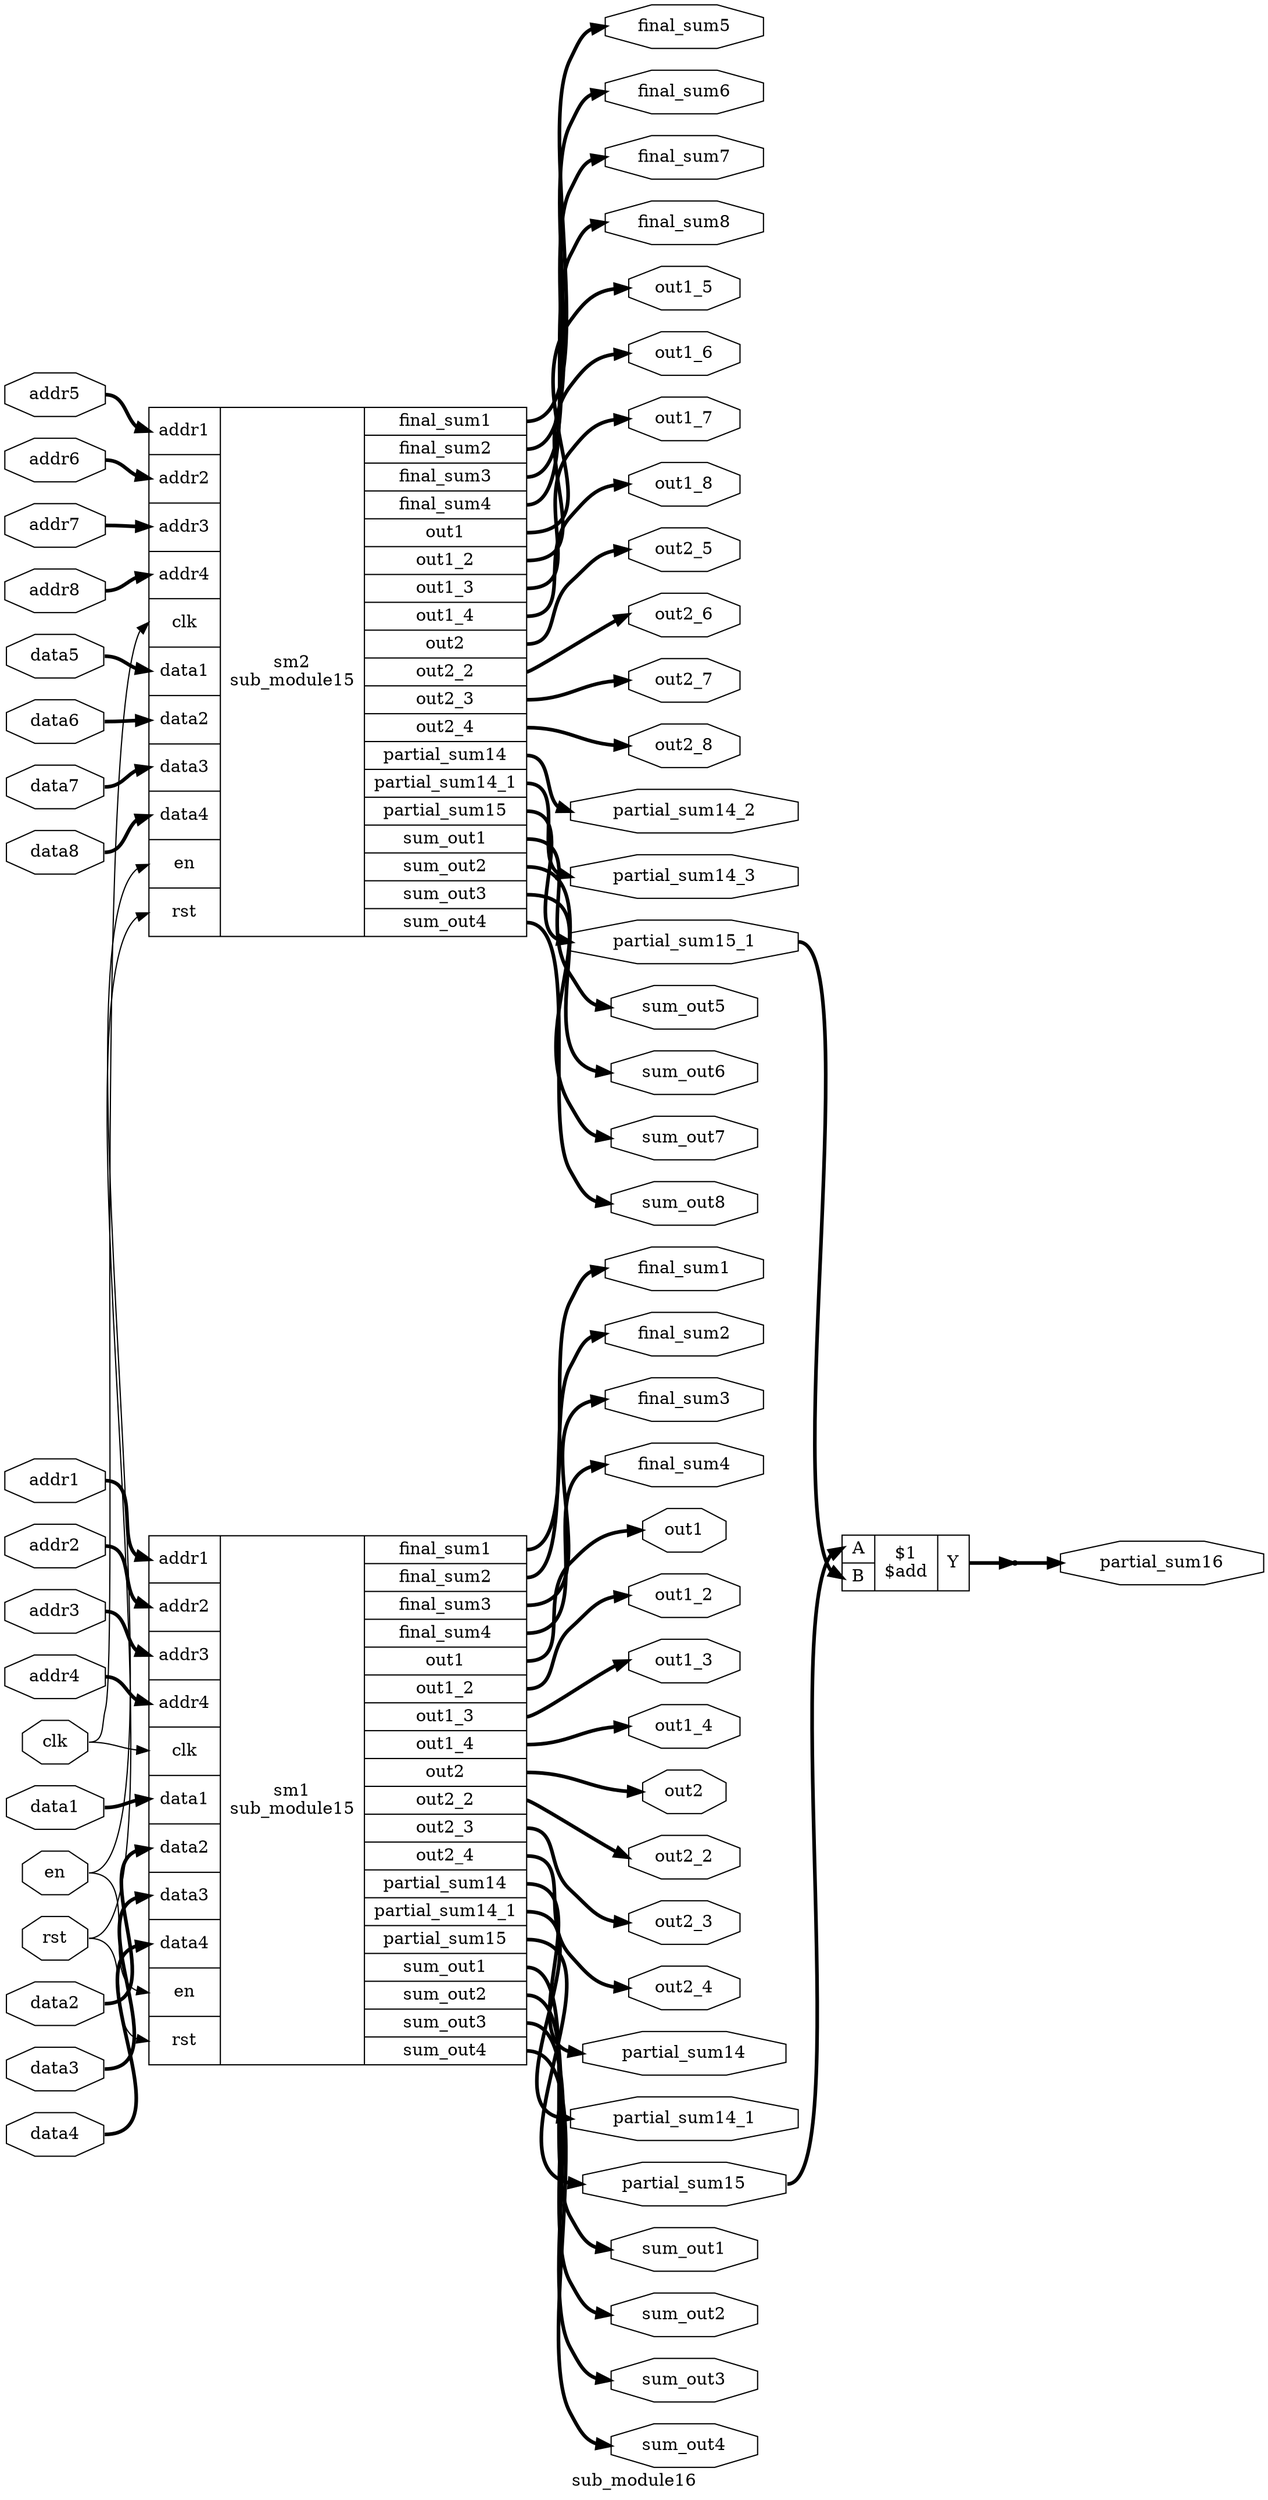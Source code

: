 digraph "sub_module16" {
label="sub_module16";
rankdir="LR";
remincross=true;
n2 [ shape=octagon, label="partial_sum16", color="black", fontcolor="black" ];
n3 [ shape=octagon, label="partial_sum15_1", color="black", fontcolor="black" ];
n4 [ shape=octagon, label="partial_sum15", color="black", fontcolor="black" ];
n5 [ shape=octagon, label="partial_sum14_3", color="black", fontcolor="black" ];
n6 [ shape=octagon, label="partial_sum14_2", color="black", fontcolor="black" ];
n7 [ shape=octagon, label="partial_sum14_1", color="black", fontcolor="black" ];
n8 [ shape=octagon, label="partial_sum14", color="black", fontcolor="black" ];
n9 [ shape=octagon, label="final_sum8", color="black", fontcolor="black" ];
n10 [ shape=octagon, label="final_sum7", color="black", fontcolor="black" ];
n11 [ shape=octagon, label="final_sum6", color="black", fontcolor="black" ];
n12 [ shape=octagon, label="final_sum5", color="black", fontcolor="black" ];
n13 [ shape=octagon, label="final_sum4", color="black", fontcolor="black" ];
n14 [ shape=octagon, label="final_sum3", color="black", fontcolor="black" ];
n15 [ shape=octagon, label="final_sum2", color="black", fontcolor="black" ];
n16 [ shape=octagon, label="final_sum1", color="black", fontcolor="black" ];
n17 [ shape=octagon, label="sum_out8", color="black", fontcolor="black" ];
n18 [ shape=octagon, label="sum_out7", color="black", fontcolor="black" ];
n19 [ shape=octagon, label="sum_out6", color="black", fontcolor="black" ];
n20 [ shape=octagon, label="sum_out5", color="black", fontcolor="black" ];
n21 [ shape=octagon, label="sum_out4", color="black", fontcolor="black" ];
n22 [ shape=octagon, label="sum_out3", color="black", fontcolor="black" ];
n23 [ shape=octagon, label="sum_out2", color="black", fontcolor="black" ];
n24 [ shape=octagon, label="sum_out1", color="black", fontcolor="black" ];
n25 [ shape=octagon, label="out2_8", color="black", fontcolor="black" ];
n26 [ shape=octagon, label="out2_7", color="black", fontcolor="black" ];
n27 [ shape=octagon, label="out2_6", color="black", fontcolor="black" ];
n28 [ shape=octagon, label="out2_5", color="black", fontcolor="black" ];
n29 [ shape=octagon, label="out2_4", color="black", fontcolor="black" ];
n30 [ shape=octagon, label="out2_3", color="black", fontcolor="black" ];
n31 [ shape=octagon, label="out2_2", color="black", fontcolor="black" ];
n32 [ shape=octagon, label="out2", color="black", fontcolor="black" ];
n33 [ shape=octagon, label="out1_8", color="black", fontcolor="black" ];
n34 [ shape=octagon, label="out1_7", color="black", fontcolor="black" ];
n35 [ shape=octagon, label="out1_6", color="black", fontcolor="black" ];
n36 [ shape=octagon, label="out1_5", color="black", fontcolor="black" ];
n37 [ shape=octagon, label="out1_4", color="black", fontcolor="black" ];
n38 [ shape=octagon, label="out1_3", color="black", fontcolor="black" ];
n39 [ shape=octagon, label="out1_2", color="black", fontcolor="black" ];
n40 [ shape=octagon, label="out1", color="black", fontcolor="black" ];
n41 [ shape=octagon, label="addr8", color="black", fontcolor="black" ];
n42 [ shape=octagon, label="addr7", color="black", fontcolor="black" ];
n43 [ shape=octagon, label="addr6", color="black", fontcolor="black" ];
n44 [ shape=octagon, label="addr5", color="black", fontcolor="black" ];
n45 [ shape=octagon, label="addr4", color="black", fontcolor="black" ];
n46 [ shape=octagon, label="addr3", color="black", fontcolor="black" ];
n47 [ shape=octagon, label="addr2", color="black", fontcolor="black" ];
n48 [ shape=octagon, label="addr1", color="black", fontcolor="black" ];
n49 [ shape=octagon, label="data8", color="black", fontcolor="black" ];
n50 [ shape=octagon, label="data7", color="black", fontcolor="black" ];
n51 [ shape=octagon, label="data6", color="black", fontcolor="black" ];
n52 [ shape=octagon, label="data5", color="black", fontcolor="black" ];
n53 [ shape=octagon, label="data4", color="black", fontcolor="black" ];
n54 [ shape=octagon, label="data3", color="black", fontcolor="black" ];
n55 [ shape=octagon, label="data2", color="black", fontcolor="black" ];
n56 [ shape=octagon, label="data1", color="black", fontcolor="black" ];
n57 [ shape=octagon, label="en", color="black", fontcolor="black" ];
n58 [ shape=octagon, label="rst", color="black", fontcolor="black" ];
n59 [ shape=octagon, label="clk", color="black", fontcolor="black" ];
c63 [ shape=record, label="{{<p60> A|<p61> B}|$1\n$add|{<p62> Y}}",  ];
c64 [ shape=record, label="{{<p48> addr1|<p47> addr2|<p46> addr3|<p45> addr4|<p59> clk|<p56> data1|<p55> data2|<p54> data3|<p53> data4|<p57> en|<p58> rst}|sm2\nsub_module15|{<p16> final_sum1|<p15> final_sum2|<p14> final_sum3|<p13> final_sum4|<p40> out1|<p39> out1_2|<p38> out1_3|<p37> out1_4|<p32> out2|<p31> out2_2|<p30> out2_3|<p29> out2_4|<p8> partial_sum14|<p7> partial_sum14_1|<p4> partial_sum15|<p24> sum_out1|<p23> sum_out2|<p22> sum_out3|<p21> sum_out4}}",  ];
c65 [ shape=record, label="{{<p48> addr1|<p47> addr2|<p46> addr3|<p45> addr4|<p59> clk|<p56> data1|<p55> data2|<p54> data3|<p53> data4|<p57> en|<p58> rst}|sm1\nsub_module15|{<p16> final_sum1|<p15> final_sum2|<p14> final_sum3|<p13> final_sum4|<p40> out1|<p39> out1_2|<p38> out1_3|<p37> out1_4|<p32> out2|<p31> out2_2|<p30> out2_3|<p29> out2_4|<p8> partial_sum14|<p7> partial_sum14_1|<p4> partial_sum15|<p24> sum_out1|<p23> sum_out2|<p22> sum_out3|<p21> sum_out4}}",  ];
x0 [shape=point, ];
c63:p62:e -> x0:w [color="black", fontcolor="black", style="setlinewidth(3)", label=""];
c64:p14:e -> n10:w [color="black", fontcolor="black", style="setlinewidth(3)", label=""];
c64:p15:e -> n11:w [color="black", fontcolor="black", style="setlinewidth(3)", label=""];
c64:p16:e -> n12:w [color="black", fontcolor="black", style="setlinewidth(3)", label=""];
c65:p13:e -> n13:w [color="black", fontcolor="black", style="setlinewidth(3)", label=""];
c65:p14:e -> n14:w [color="black", fontcolor="black", style="setlinewidth(3)", label=""];
c65:p15:e -> n15:w [color="black", fontcolor="black", style="setlinewidth(3)", label=""];
c65:p16:e -> n16:w [color="black", fontcolor="black", style="setlinewidth(3)", label=""];
c64:p21:e -> n17:w [color="black", fontcolor="black", style="setlinewidth(3)", label=""];
c64:p22:e -> n18:w [color="black", fontcolor="black", style="setlinewidth(3)", label=""];
c64:p23:e -> n19:w [color="black", fontcolor="black", style="setlinewidth(3)", label=""];
x0:e -> n2:w [color="black", fontcolor="black", style="setlinewidth(3)", label=""];
c64:p24:e -> n20:w [color="black", fontcolor="black", style="setlinewidth(3)", label=""];
c65:p21:e -> n21:w [color="black", fontcolor="black", style="setlinewidth(3)", label=""];
c65:p22:e -> n22:w [color="black", fontcolor="black", style="setlinewidth(3)", label=""];
c65:p23:e -> n23:w [color="black", fontcolor="black", style="setlinewidth(3)", label=""];
c65:p24:e -> n24:w [color="black", fontcolor="black", style="setlinewidth(3)", label=""];
c64:p29:e -> n25:w [color="black", fontcolor="black", style="setlinewidth(3)", label=""];
c64:p30:e -> n26:w [color="black", fontcolor="black", style="setlinewidth(3)", label=""];
c64:p31:e -> n27:w [color="black", fontcolor="black", style="setlinewidth(3)", label=""];
c64:p32:e -> n28:w [color="black", fontcolor="black", style="setlinewidth(3)", label=""];
c65:p29:e -> n29:w [color="black", fontcolor="black", style="setlinewidth(3)", label=""];
c64:p4:e -> n3:w [color="black", fontcolor="black", style="setlinewidth(3)", label=""];
n3:e -> c63:p61:w [color="black", fontcolor="black", style="setlinewidth(3)", label=""];
c65:p30:e -> n30:w [color="black", fontcolor="black", style="setlinewidth(3)", label=""];
c65:p31:e -> n31:w [color="black", fontcolor="black", style="setlinewidth(3)", label=""];
c65:p32:e -> n32:w [color="black", fontcolor="black", style="setlinewidth(3)", label=""];
c64:p37:e -> n33:w [color="black", fontcolor="black", style="setlinewidth(3)", label=""];
c64:p38:e -> n34:w [color="black", fontcolor="black", style="setlinewidth(3)", label=""];
c64:p39:e -> n35:w [color="black", fontcolor="black", style="setlinewidth(3)", label=""];
c64:p40:e -> n36:w [color="black", fontcolor="black", style="setlinewidth(3)", label=""];
c65:p37:e -> n37:w [color="black", fontcolor="black", style="setlinewidth(3)", label=""];
c65:p38:e -> n38:w [color="black", fontcolor="black", style="setlinewidth(3)", label=""];
c65:p39:e -> n39:w [color="black", fontcolor="black", style="setlinewidth(3)", label=""];
c65:p4:e -> n4:w [color="black", fontcolor="black", style="setlinewidth(3)", label=""];
n4:e -> c63:p60:w [color="black", fontcolor="black", style="setlinewidth(3)", label=""];
c65:p40:e -> n40:w [color="black", fontcolor="black", style="setlinewidth(3)", label=""];
n41:e -> c64:p45:w [color="black", fontcolor="black", style="setlinewidth(3)", label=""];
n42:e -> c64:p46:w [color="black", fontcolor="black", style="setlinewidth(3)", label=""];
n43:e -> c64:p47:w [color="black", fontcolor="black", style="setlinewidth(3)", label=""];
n44:e -> c64:p48:w [color="black", fontcolor="black", style="setlinewidth(3)", label=""];
n45:e -> c65:p45:w [color="black", fontcolor="black", style="setlinewidth(3)", label=""];
n46:e -> c65:p46:w [color="black", fontcolor="black", style="setlinewidth(3)", label=""];
n47:e -> c65:p47:w [color="black", fontcolor="black", style="setlinewidth(3)", label=""];
n48:e -> c65:p48:w [color="black", fontcolor="black", style="setlinewidth(3)", label=""];
n49:e -> c64:p53:w [color="black", fontcolor="black", style="setlinewidth(3)", label=""];
c64:p7:e -> n5:w [color="black", fontcolor="black", style="setlinewidth(3)", label=""];
n50:e -> c64:p54:w [color="black", fontcolor="black", style="setlinewidth(3)", label=""];
n51:e -> c64:p55:w [color="black", fontcolor="black", style="setlinewidth(3)", label=""];
n52:e -> c64:p56:w [color="black", fontcolor="black", style="setlinewidth(3)", label=""];
n53:e -> c65:p53:w [color="black", fontcolor="black", style="setlinewidth(3)", label=""];
n54:e -> c65:p54:w [color="black", fontcolor="black", style="setlinewidth(3)", label=""];
n55:e -> c65:p55:w [color="black", fontcolor="black", style="setlinewidth(3)", label=""];
n56:e -> c65:p56:w [color="black", fontcolor="black", style="setlinewidth(3)", label=""];
n57:e -> c64:p57:w [color="black", fontcolor="black", label=""];
n57:e -> c65:p57:w [color="black", fontcolor="black", label=""];
n58:e -> c64:p58:w [color="black", fontcolor="black", label=""];
n58:e -> c65:p58:w [color="black", fontcolor="black", label=""];
n59:e -> c64:p59:w [color="black", fontcolor="black", label=""];
n59:e -> c65:p59:w [color="black", fontcolor="black", label=""];
c64:p8:e -> n6:w [color="black", fontcolor="black", style="setlinewidth(3)", label=""];
c65:p7:e -> n7:w [color="black", fontcolor="black", style="setlinewidth(3)", label=""];
c65:p8:e -> n8:w [color="black", fontcolor="black", style="setlinewidth(3)", label=""];
c64:p13:e -> n9:w [color="black", fontcolor="black", style="setlinewidth(3)", label=""];
}
